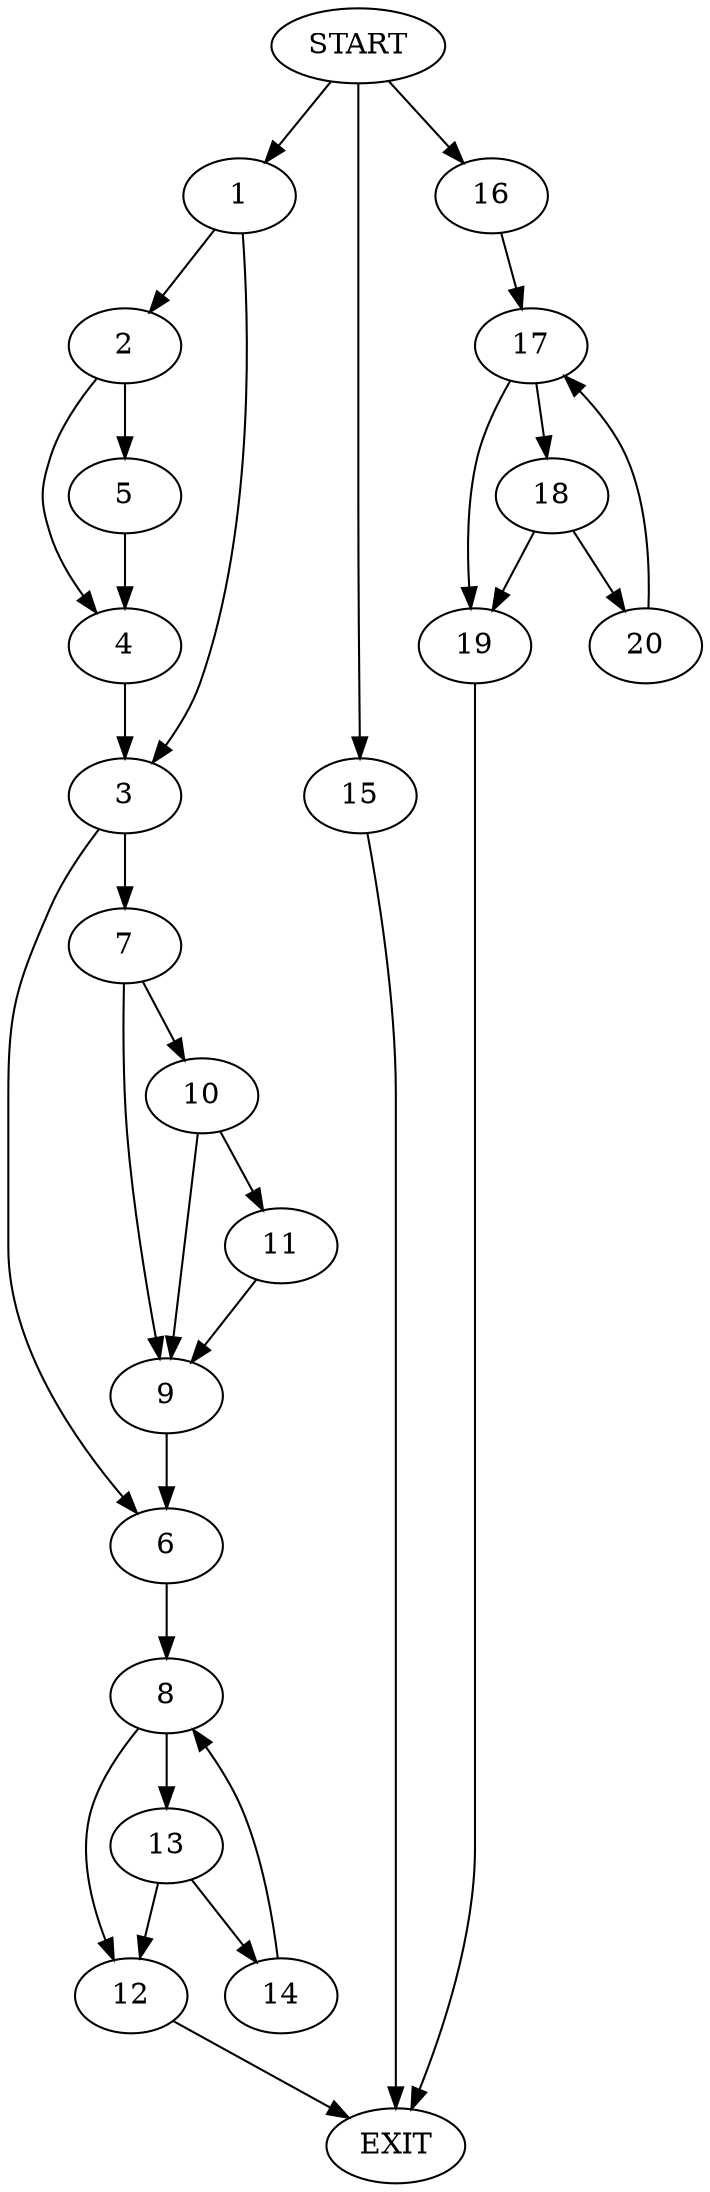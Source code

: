 digraph {
0 [label="START"]
21 [label="EXIT"]
0 -> 1
1 -> 2
1 -> 3
2 -> 4
2 -> 5
3 -> 6
3 -> 7
4 -> 3
5 -> 4
6 -> 8
7 -> 9
7 -> 10
10 -> 9
10 -> 11
9 -> 6
11 -> 9
8 -> 12
8 -> 13
12 -> 21
13 -> 12
13 -> 14
14 -> 8
0 -> 15
15 -> 21
0 -> 16
16 -> 17
17 -> 18
17 -> 19
18 -> 20
18 -> 19
19 -> 21
20 -> 17
}
